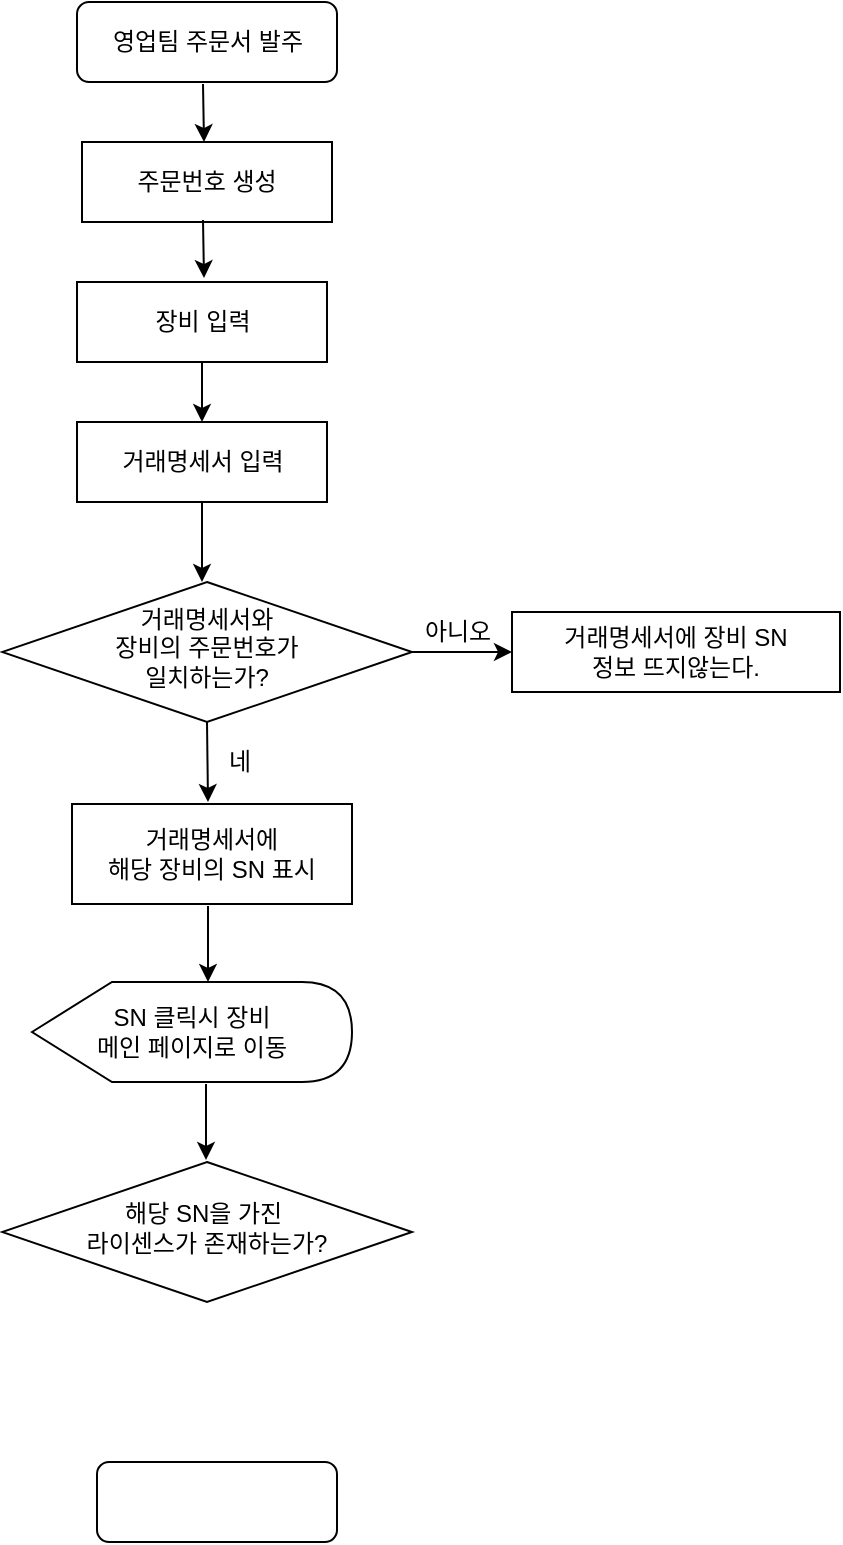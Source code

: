 <mxfile version="22.0.4" type="github">
  <diagram id="C5RBs43oDa-KdzZeNtuy" name="Page-1">
    <mxGraphModel dx="950" dy="950" grid="1" gridSize="10" guides="1" tooltips="1" connect="1" arrows="1" fold="1" page="1" pageScale="1" pageWidth="827" pageHeight="1169" math="0" shadow="0">
      <root>
        <mxCell id="WIyWlLk6GJQsqaUBKTNV-0" />
        <mxCell id="WIyWlLk6GJQsqaUBKTNV-1" parent="WIyWlLk6GJQsqaUBKTNV-0" />
        <mxCell id="WIyWlLk6GJQsqaUBKTNV-3" value="영업팀 주문서 발주" style="rounded=1;whiteSpace=wrap;html=1;fontSize=12;glass=0;strokeWidth=1;shadow=0;" parent="WIyWlLk6GJQsqaUBKTNV-1" vertex="1">
          <mxGeometry x="152.5" y="30" width="130" height="40" as="geometry" />
        </mxCell>
        <mxCell id="WIyWlLk6GJQsqaUBKTNV-11" value="" style="rounded=1;whiteSpace=wrap;html=1;fontSize=12;glass=0;strokeWidth=1;shadow=0;" parent="WIyWlLk6GJQsqaUBKTNV-1" vertex="1">
          <mxGeometry x="162.5" y="760" width="120" height="40" as="geometry" />
        </mxCell>
        <mxCell id="WIyWlLk6GJQsqaUBKTNV-12" value="거래명세서에 &lt;br&gt;해당 장비의 SN 표시" style="rounded=1;whiteSpace=wrap;html=1;fontSize=12;glass=0;strokeWidth=1;shadow=0;arcSize=0;" parent="WIyWlLk6GJQsqaUBKTNV-1" vertex="1">
          <mxGeometry x="150" y="431" width="140" height="50" as="geometry" />
        </mxCell>
        <mxCell id="qs7HbI76NU4g606yzsqf-4" value="거래명세서와 &lt;br&gt;장비의 주문번호가 &lt;br&gt;일치하는가?" style="rhombus;whiteSpace=wrap;html=1;shadow=0;fontFamily=Helvetica;fontSize=12;align=center;strokeWidth=1;spacing=6;spacingTop=-4;" vertex="1" parent="WIyWlLk6GJQsqaUBKTNV-1">
          <mxGeometry x="115" y="320" width="205" height="70" as="geometry" />
        </mxCell>
        <mxCell id="qs7HbI76NU4g606yzsqf-10" value="주문번호 생성" style="rounded=0;whiteSpace=wrap;html=1;" vertex="1" parent="WIyWlLk6GJQsqaUBKTNV-1">
          <mxGeometry x="155" y="100" width="125" height="40" as="geometry" />
        </mxCell>
        <mxCell id="qs7HbI76NU4g606yzsqf-12" value="거래명세서 입력" style="rounded=0;whiteSpace=wrap;html=1;" vertex="1" parent="WIyWlLk6GJQsqaUBKTNV-1">
          <mxGeometry x="152.5" y="240" width="125" height="40" as="geometry" />
        </mxCell>
        <mxCell id="qs7HbI76NU4g606yzsqf-19" value="" style="edgeStyle=orthogonalEdgeStyle;rounded=0;orthogonalLoop=1;jettySize=auto;html=1;" edge="1" parent="WIyWlLk6GJQsqaUBKTNV-1">
          <mxGeometry relative="1" as="geometry">
            <mxPoint x="215.5" y="71" as="sourcePoint" />
            <mxPoint x="216" y="100" as="targetPoint" />
          </mxGeometry>
        </mxCell>
        <mxCell id="qs7HbI76NU4g606yzsqf-25" value="거래명세서에 장비 SN &lt;br&gt;정보 뜨지않는다." style="rounded=0;whiteSpace=wrap;html=1;" vertex="1" parent="WIyWlLk6GJQsqaUBKTNV-1">
          <mxGeometry x="370" y="335" width="164" height="40" as="geometry" />
        </mxCell>
        <mxCell id="qs7HbI76NU4g606yzsqf-26" value="" style="endArrow=classic;html=1;rounded=0;exitX=0.5;exitY=1;exitDx=0;exitDy=0;" edge="1" parent="WIyWlLk6GJQsqaUBKTNV-1" source="qs7HbI76NU4g606yzsqf-4">
          <mxGeometry width="50" height="50" relative="1" as="geometry">
            <mxPoint x="190" y="460" as="sourcePoint" />
            <mxPoint x="218" y="430" as="targetPoint" />
          </mxGeometry>
        </mxCell>
        <mxCell id="qs7HbI76NU4g606yzsqf-29" value="" style="edgeStyle=orthogonalEdgeStyle;rounded=0;orthogonalLoop=1;jettySize=auto;html=1;" edge="1" parent="WIyWlLk6GJQsqaUBKTNV-1">
          <mxGeometry relative="1" as="geometry">
            <mxPoint x="215.5" y="139" as="sourcePoint" />
            <mxPoint x="216" y="168" as="targetPoint" />
          </mxGeometry>
        </mxCell>
        <mxCell id="qs7HbI76NU4g606yzsqf-30" value="장비 입력" style="rounded=0;whiteSpace=wrap;html=1;" vertex="1" parent="WIyWlLk6GJQsqaUBKTNV-1">
          <mxGeometry x="152.5" y="170" width="125" height="40" as="geometry" />
        </mxCell>
        <mxCell id="qs7HbI76NU4g606yzsqf-34" value="" style="endArrow=classic;html=1;rounded=0;exitX=0.5;exitY=1;exitDx=0;exitDy=0;" edge="1" parent="WIyWlLk6GJQsqaUBKTNV-1" source="qs7HbI76NU4g606yzsqf-30">
          <mxGeometry width="50" height="50" relative="1" as="geometry">
            <mxPoint x="200" y="260" as="sourcePoint" />
            <mxPoint x="215" y="240" as="targetPoint" />
          </mxGeometry>
        </mxCell>
        <mxCell id="qs7HbI76NU4g606yzsqf-36" value="" style="endArrow=classic;html=1;rounded=0;exitX=0.5;exitY=1;exitDx=0;exitDy=0;" edge="1" parent="WIyWlLk6GJQsqaUBKTNV-1" source="qs7HbI76NU4g606yzsqf-12">
          <mxGeometry width="50" height="50" relative="1" as="geometry">
            <mxPoint x="220" y="330" as="sourcePoint" />
            <mxPoint x="215" y="320" as="targetPoint" />
          </mxGeometry>
        </mxCell>
        <mxCell id="qs7HbI76NU4g606yzsqf-38" value="" style="endArrow=classic;html=1;rounded=0;exitX=1;exitY=0.5;exitDx=0;exitDy=0;entryX=0;entryY=0.5;entryDx=0;entryDy=0;" edge="1" parent="WIyWlLk6GJQsqaUBKTNV-1" source="qs7HbI76NU4g606yzsqf-4" target="qs7HbI76NU4g606yzsqf-25">
          <mxGeometry width="50" height="50" relative="1" as="geometry">
            <mxPoint x="350" y="370" as="sourcePoint" />
            <mxPoint x="400" y="320" as="targetPoint" />
          </mxGeometry>
        </mxCell>
        <UserObject label="아니오" placeholders="1" name="Variable" id="qs7HbI76NU4g606yzsqf-51">
          <mxCell style="text;html=1;strokeColor=none;fillColor=none;align=center;verticalAlign=middle;whiteSpace=wrap;overflow=hidden;" vertex="1" parent="WIyWlLk6GJQsqaUBKTNV-1">
            <mxGeometry x="303" y="335" width="80" height="20" as="geometry" />
          </mxCell>
        </UserObject>
        <UserObject label="네" placeholders="1" name="Variable" id="qs7HbI76NU4g606yzsqf-52">
          <mxCell style="text;html=1;strokeColor=none;fillColor=none;align=center;verticalAlign=middle;whiteSpace=wrap;overflow=hidden;" vertex="1" parent="WIyWlLk6GJQsqaUBKTNV-1">
            <mxGeometry x="194" y="400" width="80" height="20" as="geometry" />
          </mxCell>
        </UserObject>
        <mxCell id="qs7HbI76NU4g606yzsqf-53" value="" style="endArrow=classic;html=1;rounded=0;" edge="1" parent="WIyWlLk6GJQsqaUBKTNV-1">
          <mxGeometry width="50" height="50" relative="1" as="geometry">
            <mxPoint x="218" y="482" as="sourcePoint" />
            <mxPoint x="218" y="520" as="targetPoint" />
          </mxGeometry>
        </mxCell>
        <mxCell id="qs7HbI76NU4g606yzsqf-56" value="SN 클릭시 장비 &lt;br&gt;메인 페이지로 이동" style="shape=display;whiteSpace=wrap;html=1;" vertex="1" parent="WIyWlLk6GJQsqaUBKTNV-1">
          <mxGeometry x="130" y="520" width="160" height="50" as="geometry" />
        </mxCell>
        <mxCell id="qs7HbI76NU4g606yzsqf-57" value="해당 SN을 가진&amp;nbsp;&lt;br&gt;라이센스가 존재하는가?" style="rhombus;whiteSpace=wrap;html=1;shadow=0;fontFamily=Helvetica;fontSize=12;align=center;strokeWidth=1;spacing=6;spacingTop=-4;" vertex="1" parent="WIyWlLk6GJQsqaUBKTNV-1">
          <mxGeometry x="115" y="610" width="205" height="70" as="geometry" />
        </mxCell>
        <mxCell id="qs7HbI76NU4g606yzsqf-60" value="" style="endArrow=classic;html=1;rounded=0;" edge="1" parent="WIyWlLk6GJQsqaUBKTNV-1">
          <mxGeometry width="50" height="50" relative="1" as="geometry">
            <mxPoint x="217" y="571" as="sourcePoint" />
            <mxPoint x="217" y="609" as="targetPoint" />
          </mxGeometry>
        </mxCell>
      </root>
    </mxGraphModel>
  </diagram>
</mxfile>
